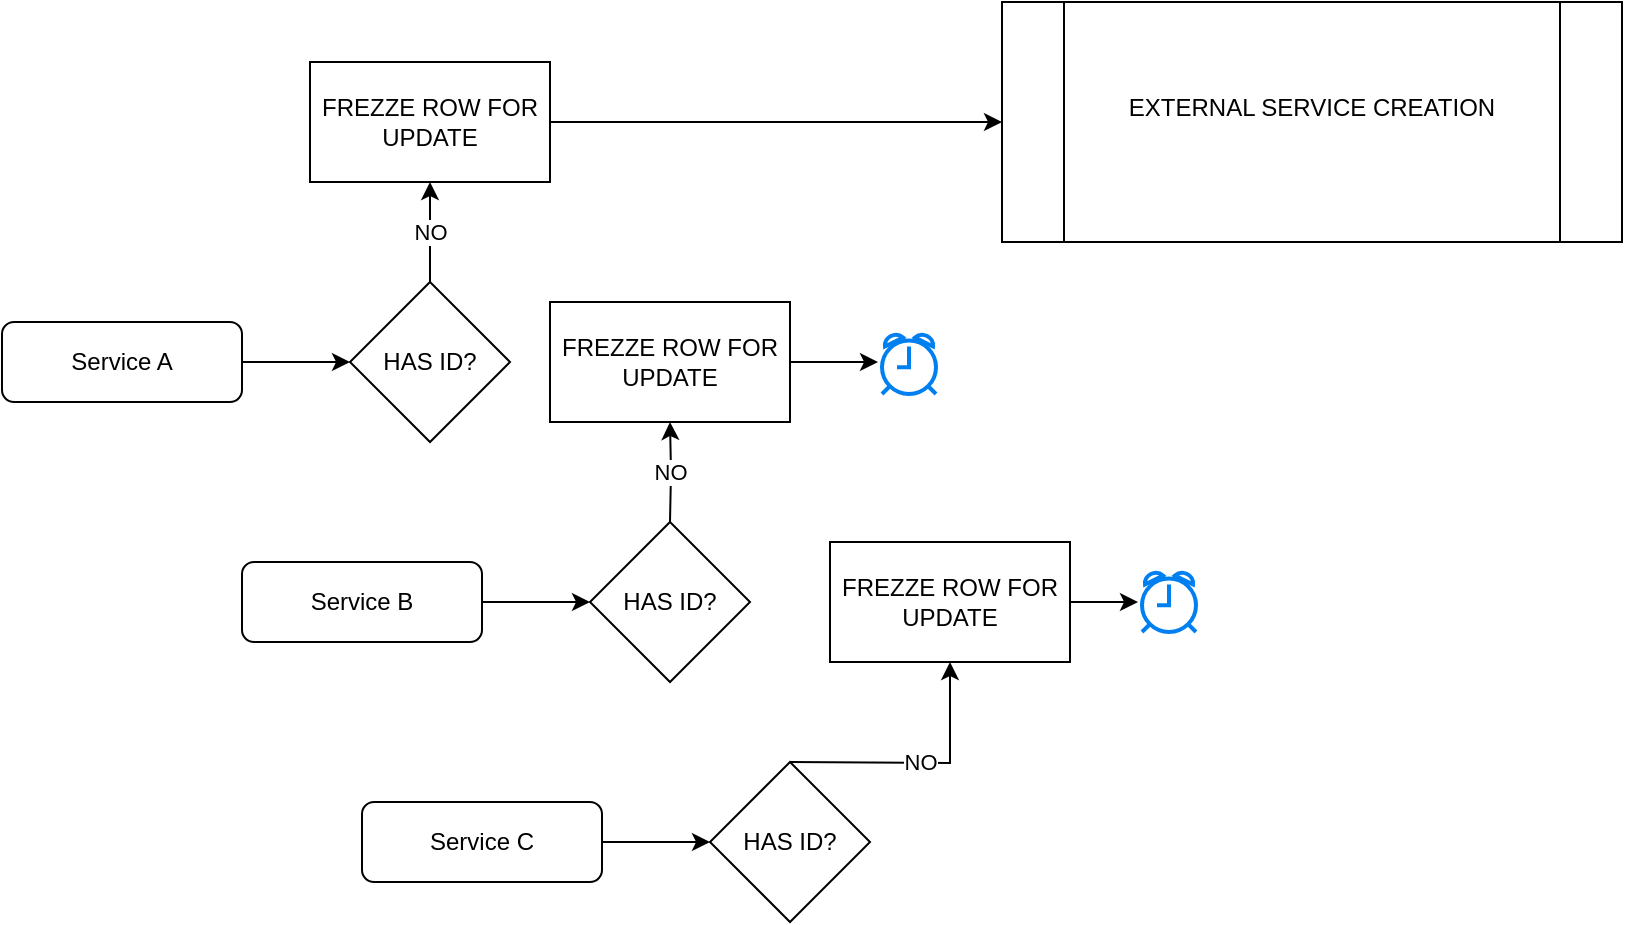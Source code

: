 <mxfile version="24.7.17">
  <diagram id="C5RBs43oDa-KdzZeNtuy" name="Page-1">
    <mxGraphModel dx="1434" dy="785" grid="1" gridSize="10" guides="1" tooltips="1" connect="1" arrows="1" fold="1" page="1" pageScale="1" pageWidth="827" pageHeight="1169" math="0" shadow="0">
      <root>
        <mxCell id="WIyWlLk6GJQsqaUBKTNV-0" />
        <mxCell id="WIyWlLk6GJQsqaUBKTNV-1" parent="WIyWlLk6GJQsqaUBKTNV-0" />
        <mxCell id="88mYrOi86_yIAvziJxNp-5" style="edgeStyle=orthogonalEdgeStyle;rounded=0;orthogonalLoop=1;jettySize=auto;html=1;entryX=0;entryY=0.5;entryDx=0;entryDy=0;" edge="1" parent="WIyWlLk6GJQsqaUBKTNV-1" source="WIyWlLk6GJQsqaUBKTNV-3" target="88mYrOi86_yIAvziJxNp-1">
          <mxGeometry relative="1" as="geometry" />
        </mxCell>
        <mxCell id="WIyWlLk6GJQsqaUBKTNV-3" value="Service A" style="rounded=1;whiteSpace=wrap;html=1;fontSize=12;glass=0;strokeWidth=1;shadow=0;" parent="WIyWlLk6GJQsqaUBKTNV-1" vertex="1">
          <mxGeometry y="180" width="120" height="40" as="geometry" />
        </mxCell>
        <mxCell id="88mYrOi86_yIAvziJxNp-7" style="edgeStyle=orthogonalEdgeStyle;rounded=0;orthogonalLoop=1;jettySize=auto;html=1;entryX=0;entryY=0.5;entryDx=0;entryDy=0;" edge="1" parent="WIyWlLk6GJQsqaUBKTNV-1" source="WIyWlLk6GJQsqaUBKTNV-7" target="88mYrOi86_yIAvziJxNp-2">
          <mxGeometry relative="1" as="geometry" />
        </mxCell>
        <mxCell id="WIyWlLk6GJQsqaUBKTNV-7" value="Service B" style="rounded=1;whiteSpace=wrap;html=1;fontSize=12;glass=0;strokeWidth=1;shadow=0;" parent="WIyWlLk6GJQsqaUBKTNV-1" vertex="1">
          <mxGeometry x="120" y="300" width="120" height="40" as="geometry" />
        </mxCell>
        <mxCell id="88mYrOi86_yIAvziJxNp-8" style="edgeStyle=orthogonalEdgeStyle;rounded=0;orthogonalLoop=1;jettySize=auto;html=1;entryX=0;entryY=0.5;entryDx=0;entryDy=0;" edge="1" parent="WIyWlLk6GJQsqaUBKTNV-1" source="WIyWlLk6GJQsqaUBKTNV-12" target="88mYrOi86_yIAvziJxNp-3">
          <mxGeometry relative="1" as="geometry" />
        </mxCell>
        <mxCell id="WIyWlLk6GJQsqaUBKTNV-12" value="Service C" style="rounded=1;whiteSpace=wrap;html=1;fontSize=12;glass=0;strokeWidth=1;shadow=0;" parent="WIyWlLk6GJQsqaUBKTNV-1" vertex="1">
          <mxGeometry x="180" y="420" width="120" height="40" as="geometry" />
        </mxCell>
        <mxCell id="88mYrOi86_yIAvziJxNp-12" value="NO" style="edgeStyle=orthogonalEdgeStyle;rounded=0;orthogonalLoop=1;jettySize=auto;html=1;entryX=0.5;entryY=1;entryDx=0;entryDy=0;" edge="1" parent="WIyWlLk6GJQsqaUBKTNV-1" source="88mYrOi86_yIAvziJxNp-1" target="88mYrOi86_yIAvziJxNp-11">
          <mxGeometry relative="1" as="geometry" />
        </mxCell>
        <mxCell id="88mYrOi86_yIAvziJxNp-1" value="HAS ID?" style="rhombus;whiteSpace=wrap;html=1;" vertex="1" parent="WIyWlLk6GJQsqaUBKTNV-1">
          <mxGeometry x="174" y="160" width="80" height="80" as="geometry" />
        </mxCell>
        <mxCell id="88mYrOi86_yIAvziJxNp-2" value="HAS ID?" style="rhombus;whiteSpace=wrap;html=1;" vertex="1" parent="WIyWlLk6GJQsqaUBKTNV-1">
          <mxGeometry x="294" y="280" width="80" height="80" as="geometry" />
        </mxCell>
        <mxCell id="88mYrOi86_yIAvziJxNp-3" value="HAS ID?" style="rhombus;whiteSpace=wrap;html=1;" vertex="1" parent="WIyWlLk6GJQsqaUBKTNV-1">
          <mxGeometry x="354" y="400" width="80" height="80" as="geometry" />
        </mxCell>
        <mxCell id="88mYrOi86_yIAvziJxNp-10" value="EXTERNAL SERVICE CREATION&lt;div&gt;&lt;br&gt;&lt;/div&gt;" style="shape=process;whiteSpace=wrap;html=1;backgroundOutline=1;" vertex="1" parent="WIyWlLk6GJQsqaUBKTNV-1">
          <mxGeometry x="500" y="20" width="310" height="120" as="geometry" />
        </mxCell>
        <mxCell id="88mYrOi86_yIAvziJxNp-23" style="edgeStyle=orthogonalEdgeStyle;rounded=0;orthogonalLoop=1;jettySize=auto;html=1;entryX=0;entryY=0.5;entryDx=0;entryDy=0;" edge="1" parent="WIyWlLk6GJQsqaUBKTNV-1" source="88mYrOi86_yIAvziJxNp-11" target="88mYrOi86_yIAvziJxNp-10">
          <mxGeometry relative="1" as="geometry" />
        </mxCell>
        <mxCell id="88mYrOi86_yIAvziJxNp-11" value="FREZZE ROW FOR UPDATE" style="rounded=0;whiteSpace=wrap;html=1;" vertex="1" parent="WIyWlLk6GJQsqaUBKTNV-1">
          <mxGeometry x="154" y="50" width="120" height="60" as="geometry" />
        </mxCell>
        <mxCell id="88mYrOi86_yIAvziJxNp-14" value="NO" style="edgeStyle=orthogonalEdgeStyle;rounded=0;orthogonalLoop=1;jettySize=auto;html=1;entryX=0.5;entryY=1;entryDx=0;entryDy=0;" edge="1" parent="WIyWlLk6GJQsqaUBKTNV-1" target="88mYrOi86_yIAvziJxNp-15">
          <mxGeometry relative="1" as="geometry">
            <mxPoint x="334" y="280" as="sourcePoint" />
          </mxGeometry>
        </mxCell>
        <mxCell id="88mYrOi86_yIAvziJxNp-15" value="FREZZE ROW FOR UPDATE" style="rounded=0;whiteSpace=wrap;html=1;" vertex="1" parent="WIyWlLk6GJQsqaUBKTNV-1">
          <mxGeometry x="274" y="170" width="120" height="60" as="geometry" />
        </mxCell>
        <mxCell id="88mYrOi86_yIAvziJxNp-16" value="NO" style="edgeStyle=orthogonalEdgeStyle;rounded=0;orthogonalLoop=1;jettySize=auto;html=1;entryX=0.5;entryY=1;entryDx=0;entryDy=0;" edge="1" parent="WIyWlLk6GJQsqaUBKTNV-1" target="88mYrOi86_yIAvziJxNp-17">
          <mxGeometry relative="1" as="geometry">
            <mxPoint x="394" y="400" as="sourcePoint" />
          </mxGeometry>
        </mxCell>
        <mxCell id="88mYrOi86_yIAvziJxNp-17" value="FREZZE ROW FOR UPDATE" style="rounded=0;whiteSpace=wrap;html=1;" vertex="1" parent="WIyWlLk6GJQsqaUBKTNV-1">
          <mxGeometry x="414" y="290" width="120" height="60" as="geometry" />
        </mxCell>
        <mxCell id="88mYrOi86_yIAvziJxNp-20" value="" style="html=1;verticalLabelPosition=bottom;align=center;labelBackgroundColor=#ffffff;verticalAlign=top;strokeWidth=2;strokeColor=#0080F0;shadow=0;dashed=0;shape=mxgraph.ios7.icons.alarm_clock;" vertex="1" parent="WIyWlLk6GJQsqaUBKTNV-1">
          <mxGeometry x="440" y="186" width="27" height="30" as="geometry" />
        </mxCell>
        <mxCell id="88mYrOi86_yIAvziJxNp-21" value="" style="html=1;verticalLabelPosition=bottom;align=center;labelBackgroundColor=#ffffff;verticalAlign=top;strokeWidth=2;strokeColor=#0080F0;shadow=0;dashed=0;shape=mxgraph.ios7.icons.alarm_clock;" vertex="1" parent="WIyWlLk6GJQsqaUBKTNV-1">
          <mxGeometry x="570" y="305" width="27" height="30" as="geometry" />
        </mxCell>
        <mxCell id="88mYrOi86_yIAvziJxNp-22" style="edgeStyle=orthogonalEdgeStyle;rounded=0;orthogonalLoop=1;jettySize=auto;html=1;entryX=-0.074;entryY=0.467;entryDx=0;entryDy=0;entryPerimeter=0;" edge="1" parent="WIyWlLk6GJQsqaUBKTNV-1" source="88mYrOi86_yIAvziJxNp-15" target="88mYrOi86_yIAvziJxNp-20">
          <mxGeometry relative="1" as="geometry" />
        </mxCell>
        <mxCell id="88mYrOi86_yIAvziJxNp-24" style="edgeStyle=orthogonalEdgeStyle;rounded=0;orthogonalLoop=1;jettySize=auto;html=1;entryX=-0.074;entryY=0.5;entryDx=0;entryDy=0;entryPerimeter=0;" edge="1" parent="WIyWlLk6GJQsqaUBKTNV-1" source="88mYrOi86_yIAvziJxNp-17" target="88mYrOi86_yIAvziJxNp-21">
          <mxGeometry relative="1" as="geometry" />
        </mxCell>
      </root>
    </mxGraphModel>
  </diagram>
</mxfile>
